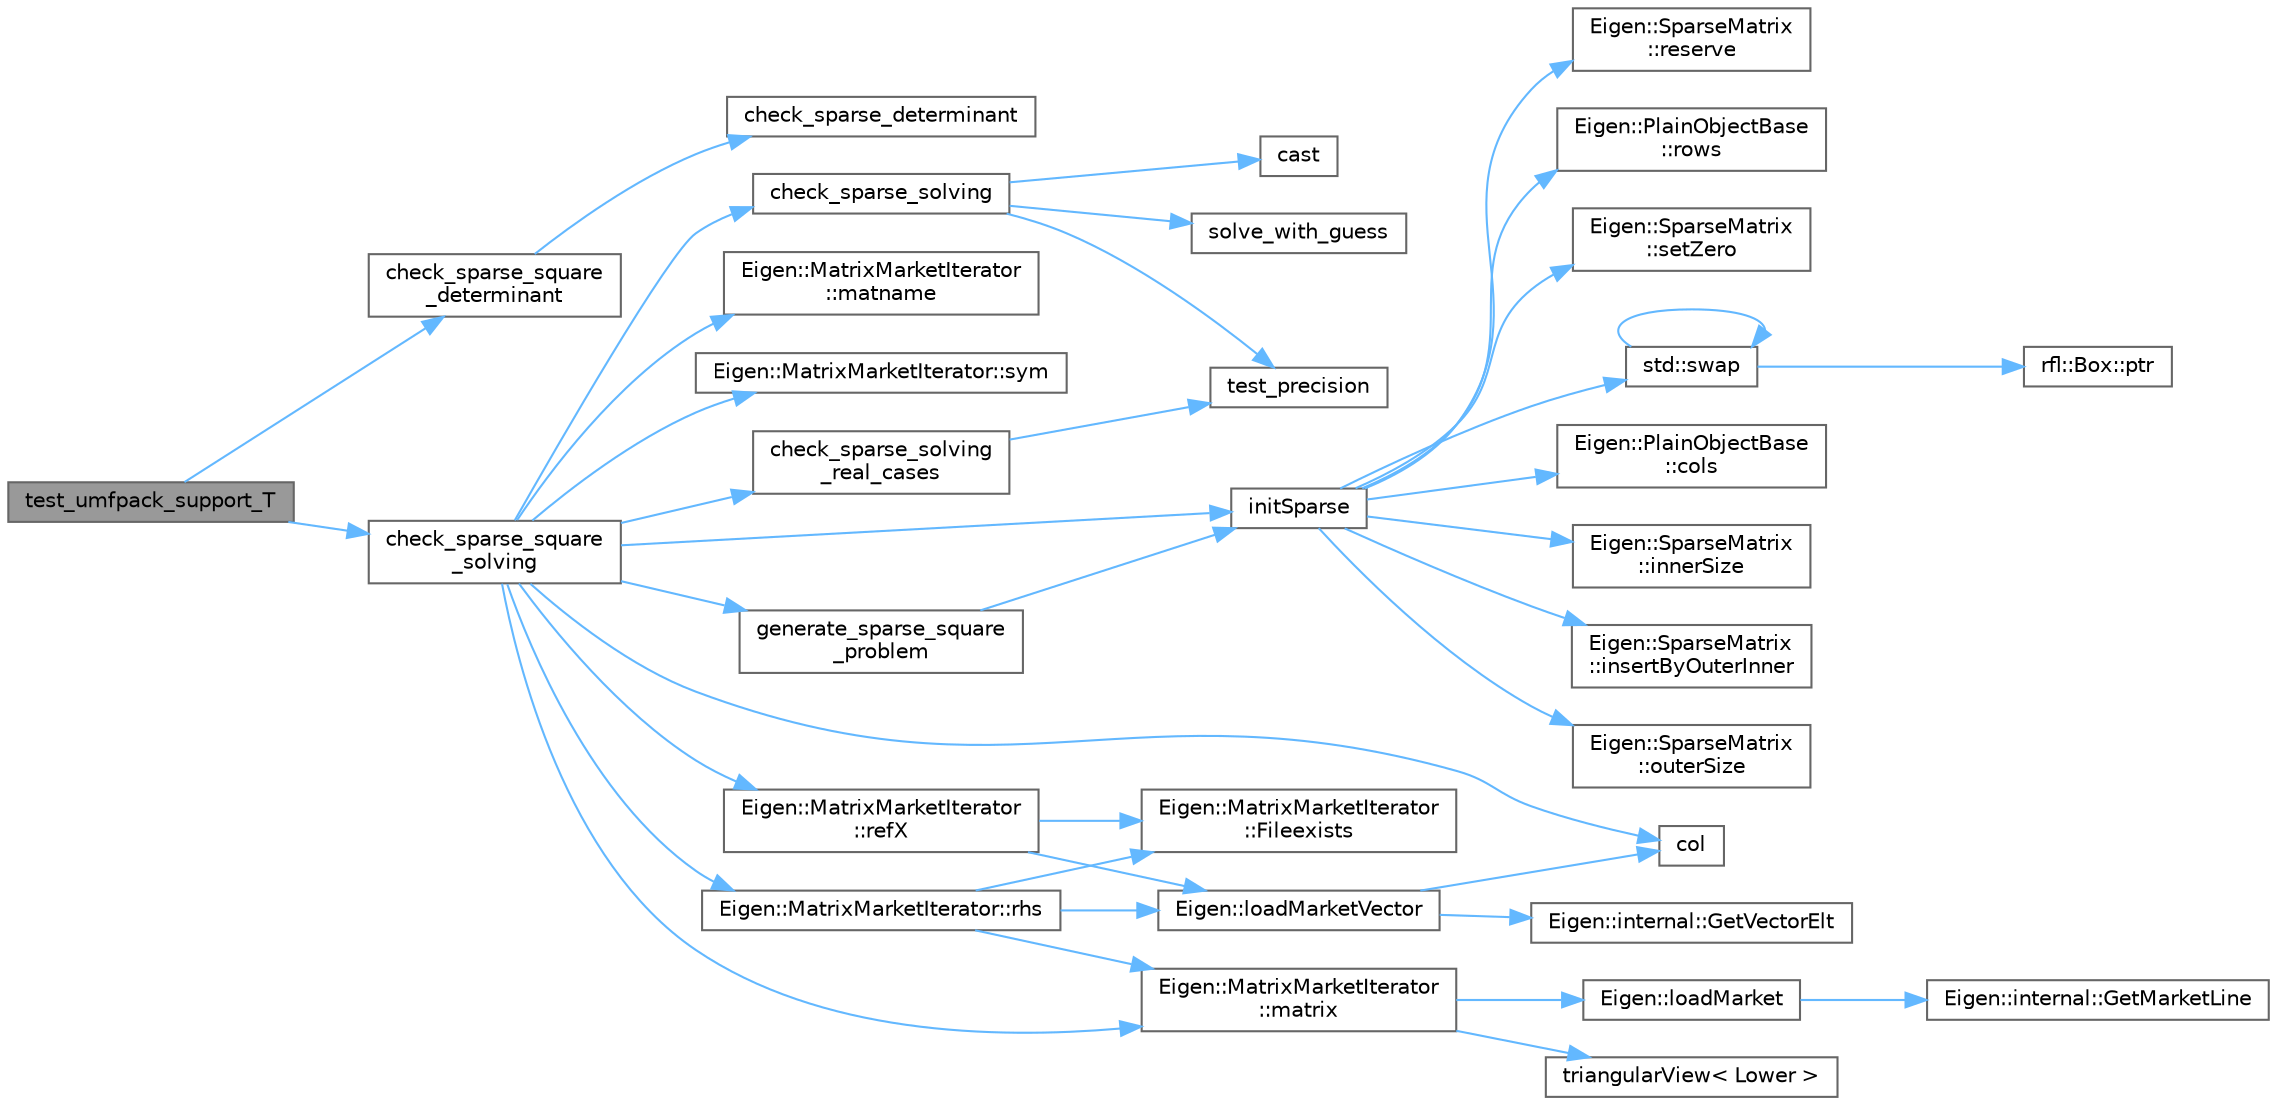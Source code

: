 digraph "test_umfpack_support_T"
{
 // LATEX_PDF_SIZE
  bgcolor="transparent";
  edge [fontname=Helvetica,fontsize=10,labelfontname=Helvetica,labelfontsize=10];
  node [fontname=Helvetica,fontsize=10,shape=box,height=0.2,width=0.4];
  rankdir="LR";
  Node1 [id="Node000001",label="test_umfpack_support_T",height=0.2,width=0.4,color="gray40", fillcolor="grey60", style="filled", fontcolor="black",tooltip=" "];
  Node1 -> Node2 [id="edge39_Node000001_Node000002",color="steelblue1",style="solid",tooltip=" "];
  Node2 [id="Node000002",label="check_sparse_square\l_determinant",height=0.2,width=0.4,color="grey40", fillcolor="white", style="filled",URL="$sparse__solver_8h.html#ab6d9eedcbfb7e2042a0fd79c6a9a5159",tooltip=" "];
  Node2 -> Node3 [id="edge40_Node000002_Node000003",color="steelblue1",style="solid",tooltip=" "];
  Node3 [id="Node000003",label="check_sparse_determinant",height=0.2,width=0.4,color="grey40", fillcolor="white", style="filled",URL="$sparse__solver_8h.html#a77821f9c68aee77a3a6709d463b95e02",tooltip=" "];
  Node1 -> Node4 [id="edge41_Node000001_Node000004",color="steelblue1",style="solid",tooltip=" "];
  Node4 [id="Node000004",label="check_sparse_square\l_solving",height=0.2,width=0.4,color="grey40", fillcolor="white", style="filled",URL="$sparse__solver_8h.html#a12301f6419eb573c0fca674bc589b4f6",tooltip=" "];
  Node4 -> Node5 [id="edge42_Node000004_Node000005",color="steelblue1",style="solid",tooltip=" "];
  Node5 [id="Node000005",label="check_sparse_solving",height=0.2,width=0.4,color="grey40", fillcolor="white", style="filled",URL="$sparse__solver_8h.html#a2f19cda157e1f89db0769de982ecc5fa",tooltip=" "];
  Node5 -> Node6 [id="edge43_Node000005_Node000006",color="steelblue1",style="solid",tooltip=" "];
  Node6 [id="Node000006",label="cast",height=0.2,width=0.4,color="grey40", fillcolor="white", style="filled",URL="$_common_cwise_unary_ops_8h.html#aa89d007196125d10fa7d6e19811aca05",tooltip=" "];
  Node5 -> Node7 [id="edge44_Node000005_Node000007",color="steelblue1",style="solid",tooltip=" "];
  Node7 [id="Node000007",label="solve_with_guess",height=0.2,width=0.4,color="grey40", fillcolor="white", style="filled",URL="$sparse__solver_8h.html#a61fc17617f5be6e4bac3faa50cd3790c",tooltip=" "];
  Node5 -> Node8 [id="edge45_Node000005_Node000008",color="steelblue1",style="solid",tooltip=" "];
  Node8 [id="Node000008",label="test_precision",height=0.2,width=0.4,color="grey40", fillcolor="white", style="filled",URL="$spbenchsolver_8h.html#ac873ccd2d8b50aa74f31783a38ba5d99",tooltip=" "];
  Node4 -> Node9 [id="edge46_Node000004_Node000009",color="steelblue1",style="solid",tooltip=" "];
  Node9 [id="Node000009",label="check_sparse_solving\l_real_cases",height=0.2,width=0.4,color="grey40", fillcolor="white", style="filled",URL="$sparse__solver_8h.html#ab2f968e2c551b1869cf26ef5c6b4909e",tooltip=" "];
  Node9 -> Node8 [id="edge47_Node000009_Node000008",color="steelblue1",style="solid",tooltip=" "];
  Node4 -> Node10 [id="edge48_Node000004_Node000010",color="steelblue1",style="solid",tooltip=" "];
  Node10 [id="Node000010",label="col",height=0.2,width=0.4,color="grey40", fillcolor="white", style="filled",URL="$_matrix_base__col_8cpp.html#aa168d9544aa6d49fce0cbfc0bec849b0",tooltip=" "];
  Node4 -> Node11 [id="edge49_Node000004_Node000011",color="steelblue1",style="solid",tooltip=" "];
  Node11 [id="Node000011",label="generate_sparse_square\l_problem",height=0.2,width=0.4,color="grey40", fillcolor="white", style="filled",URL="$sparse__solver_8h.html#a2a636ef2e7efc175344517158b3c2b70",tooltip=" "];
  Node11 -> Node12 [id="edge50_Node000011_Node000012",color="steelblue1",style="solid",tooltip=" "];
  Node12 [id="Node000012",label="initSparse",height=0.2,width=0.4,color="grey40", fillcolor="white", style="filled",URL="$sparse_8h.html#a3ba4abd21a1ace3122406c3b3b27fc5b",tooltip=" "];
  Node12 -> Node13 [id="edge51_Node000012_Node000013",color="steelblue1",style="solid",tooltip=" "];
  Node13 [id="Node000013",label="Eigen::PlainObjectBase\l::cols",height=0.2,width=0.4,color="grey40", fillcolor="white", style="filled",URL="$class_eigen_1_1_plain_object_base.html#a10b8b33b7587da564415561aa246f78f",tooltip=" "];
  Node12 -> Node14 [id="edge52_Node000012_Node000014",color="steelblue1",style="solid",tooltip=" "];
  Node14 [id="Node000014",label="Eigen::SparseMatrix\l::innerSize",height=0.2,width=0.4,color="grey40", fillcolor="white", style="filled",URL="$class_eigen_1_1_sparse_matrix.html#a0f42824d4a06ee1d1f6afbc4551c5896",tooltip=" "];
  Node12 -> Node15 [id="edge53_Node000012_Node000015",color="steelblue1",style="solid",tooltip=" "];
  Node15 [id="Node000015",label="Eigen::SparseMatrix\l::insertByOuterInner",height=0.2,width=0.4,color="grey40", fillcolor="white", style="filled",URL="$class_eigen_1_1_sparse_matrix.html#acb1508292a88a951943c98b314782909",tooltip=" "];
  Node12 -> Node16 [id="edge54_Node000012_Node000016",color="steelblue1",style="solid",tooltip=" "];
  Node16 [id="Node000016",label="Eigen::SparseMatrix\l::outerSize",height=0.2,width=0.4,color="grey40", fillcolor="white", style="filled",URL="$class_eigen_1_1_sparse_matrix.html#a4e5f706cfae14d2eaec1ea1e234905f1",tooltip=" "];
  Node12 -> Node17 [id="edge55_Node000012_Node000017",color="steelblue1",style="solid",tooltip=" "];
  Node17 [id="Node000017",label="Eigen::SparseMatrix\l::reserve",height=0.2,width=0.4,color="grey40", fillcolor="white", style="filled",URL="$class_eigen_1_1_sparse_matrix.html#a1518e58ac49bed0e2385b722a034f7d3",tooltip=" "];
  Node12 -> Node18 [id="edge56_Node000012_Node000018",color="steelblue1",style="solid",tooltip=" "];
  Node18 [id="Node000018",label="Eigen::PlainObjectBase\l::rows",height=0.2,width=0.4,color="grey40", fillcolor="white", style="filled",URL="$class_eigen_1_1_plain_object_base.html#aba7a925ce36c08ba2a08c90086f34718",tooltip=" "];
  Node12 -> Node19 [id="edge57_Node000012_Node000019",color="steelblue1",style="solid",tooltip=" "];
  Node19 [id="Node000019",label="Eigen::SparseMatrix\l::setZero",height=0.2,width=0.4,color="grey40", fillcolor="white", style="filled",URL="$class_eigen_1_1_sparse_matrix.html#ad3c7416090f913e8685523cb3ab7c2f7",tooltip=" "];
  Node12 -> Node20 [id="edge58_Node000012_Node000020",color="steelblue1",style="solid",tooltip=" "];
  Node20 [id="Node000020",label="std::swap",height=0.2,width=0.4,color="grey40", fillcolor="white", style="filled",URL="$namespacestd.html#a3acbe51b6415e9284430194bf04944e1",tooltip=" "];
  Node20 -> Node21 [id="edge59_Node000020_Node000021",color="steelblue1",style="solid",tooltip=" "];
  Node21 [id="Node000021",label="rfl::Box::ptr",height=0.2,width=0.4,color="grey40", fillcolor="white", style="filled",URL="$classrfl_1_1_box.html#a2edf048a6e6bea174db329e6ce7cf3df",tooltip="Returns the underlying unique_ptr"];
  Node20 -> Node20 [id="edge60_Node000020_Node000020",color="steelblue1",style="solid",tooltip=" "];
  Node4 -> Node12 [id="edge61_Node000004_Node000012",color="steelblue1",style="solid",tooltip=" "];
  Node4 -> Node22 [id="edge62_Node000004_Node000022",color="steelblue1",style="solid",tooltip=" "];
  Node22 [id="Node000022",label="Eigen::MatrixMarketIterator\l::matname",height=0.2,width=0.4,color="grey40", fillcolor="white", style="filled",URL="$class_eigen_1_1_matrix_market_iterator.html#a79b13fa6510e56c071bc463859b1cbe9",tooltip=" "];
  Node4 -> Node23 [id="edge63_Node000004_Node000023",color="steelblue1",style="solid",tooltip=" "];
  Node23 [id="Node000023",label="Eigen::MatrixMarketIterator\l::matrix",height=0.2,width=0.4,color="grey40", fillcolor="white", style="filled",URL="$class_eigen_1_1_matrix_market_iterator.html#a225e3e6415b8eb3a709bb8269133f888",tooltip=" "];
  Node23 -> Node24 [id="edge64_Node000023_Node000024",color="steelblue1",style="solid",tooltip=" "];
  Node24 [id="Node000024",label="Eigen::loadMarket",height=0.2,width=0.4,color="grey40", fillcolor="white", style="filled",URL="$namespace_eigen.html#a35610696b22ae58bdd51d96468956455",tooltip=" "];
  Node24 -> Node25 [id="edge65_Node000024_Node000025",color="steelblue1",style="solid",tooltip=" "];
  Node25 [id="Node000025",label="Eigen::internal::GetMarketLine",height=0.2,width=0.4,color="grey40", fillcolor="white", style="filled",URL="$namespace_eigen_1_1internal.html#a4dab6dece03390104ebc60872eb86b2e",tooltip=" "];
  Node23 -> Node26 [id="edge66_Node000023_Node000026",color="steelblue1",style="solid",tooltip=" "];
  Node26 [id="Node000026",label="triangularView\< Lower \>",height=0.2,width=0.4,color="grey40", fillcolor="white", style="filled",URL="$eigen-3_83_87_2lapack_2cholesky_8cpp.html#accba35e157cff07f839ca4634f76c472",tooltip=" "];
  Node4 -> Node27 [id="edge67_Node000004_Node000027",color="steelblue1",style="solid",tooltip=" "];
  Node27 [id="Node000027",label="Eigen::MatrixMarketIterator\l::refX",height=0.2,width=0.4,color="grey40", fillcolor="white", style="filled",URL="$class_eigen_1_1_matrix_market_iterator.html#a610eb67e066cdd31e6777e070fe1086a",tooltip=" "];
  Node27 -> Node28 [id="edge68_Node000027_Node000028",color="steelblue1",style="solid",tooltip=" "];
  Node28 [id="Node000028",label="Eigen::MatrixMarketIterator\l::Fileexists",height=0.2,width=0.4,color="grey40", fillcolor="white", style="filled",URL="$class_eigen_1_1_matrix_market_iterator.html#a661385239e077ca4513e4e0a6127f1bc",tooltip=" "];
  Node27 -> Node29 [id="edge69_Node000027_Node000029",color="steelblue1",style="solid",tooltip=" "];
  Node29 [id="Node000029",label="Eigen::loadMarketVector",height=0.2,width=0.4,color="grey40", fillcolor="white", style="filled",URL="$namespace_eigen.html#a0b97a7af6c8af0fa0455723203b24853",tooltip=" "];
  Node29 -> Node10 [id="edge70_Node000029_Node000010",color="steelblue1",style="solid",tooltip=" "];
  Node29 -> Node30 [id="edge71_Node000029_Node000030",color="steelblue1",style="solid",tooltip=" "];
  Node30 [id="Node000030",label="Eigen::internal::GetVectorElt",height=0.2,width=0.4,color="grey40", fillcolor="white", style="filled",URL="$namespace_eigen_1_1internal.html#aa17f2e52fbfff17514d7539272af985b",tooltip=" "];
  Node4 -> Node31 [id="edge72_Node000004_Node000031",color="steelblue1",style="solid",tooltip=" "];
  Node31 [id="Node000031",label="Eigen::MatrixMarketIterator::rhs",height=0.2,width=0.4,color="grey40", fillcolor="white", style="filled",URL="$class_eigen_1_1_matrix_market_iterator.html#a7aad817f6e07f11ba3c9139e7e4d02b7",tooltip=" "];
  Node31 -> Node28 [id="edge73_Node000031_Node000028",color="steelblue1",style="solid",tooltip=" "];
  Node31 -> Node29 [id="edge74_Node000031_Node000029",color="steelblue1",style="solid",tooltip=" "];
  Node31 -> Node23 [id="edge75_Node000031_Node000023",color="steelblue1",style="solid",tooltip=" "];
  Node4 -> Node32 [id="edge76_Node000004_Node000032",color="steelblue1",style="solid",tooltip=" "];
  Node32 [id="Node000032",label="Eigen::MatrixMarketIterator::sym",height=0.2,width=0.4,color="grey40", fillcolor="white", style="filled",URL="$class_eigen_1_1_matrix_market_iterator.html#ace72fd4804dfc9c7fc9018f2712be9fe",tooltip=" "];
}
